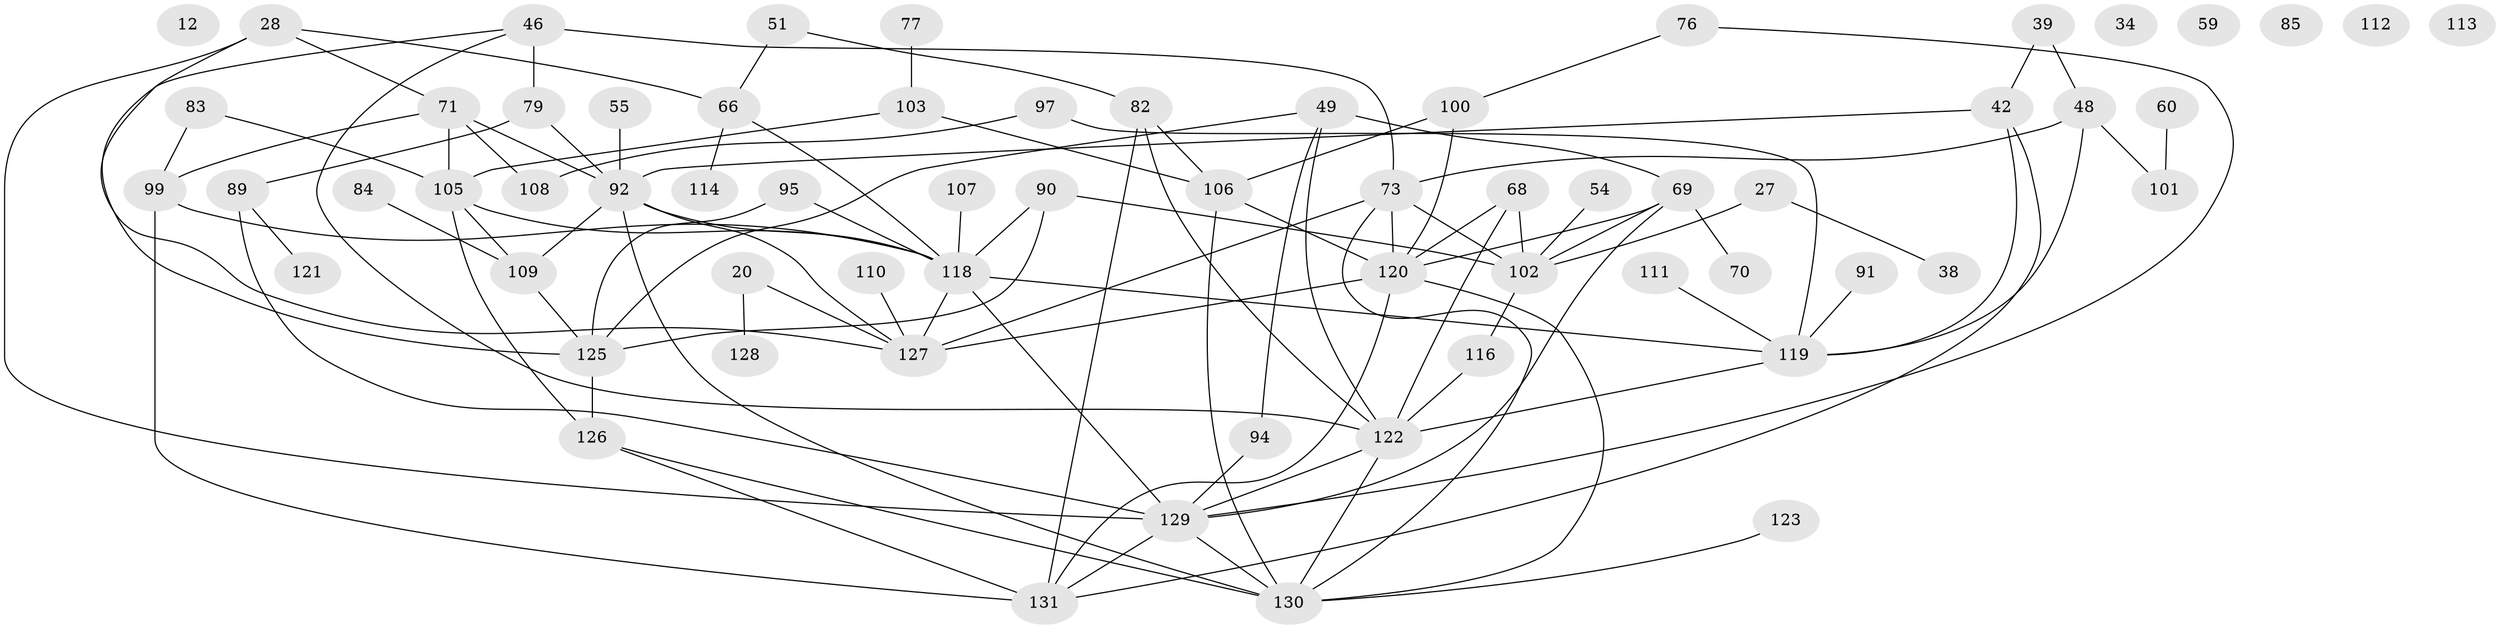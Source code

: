 // original degree distribution, {4: 0.21374045801526717, 2: 0.1984732824427481, 1: 0.1450381679389313, 3: 0.2366412213740458, 0: 0.04580152671755725, 5: 0.09923664122137404, 6: 0.04580152671755725, 7: 0.007633587786259542, 8: 0.007633587786259542}
// Generated by graph-tools (version 1.1) at 2025/39/03/09/25 04:39:37]
// undirected, 65 vertices, 104 edges
graph export_dot {
graph [start="1"]
  node [color=gray90,style=filled];
  12;
  20;
  27;
  28;
  34;
  38;
  39;
  42;
  46;
  48;
  49 [super="+43"];
  51;
  54;
  55;
  59;
  60;
  66;
  68 [super="+21"];
  69 [super="+67"];
  70;
  71 [super="+16"];
  73 [super="+45"];
  76;
  77;
  79;
  82;
  83;
  84;
  85;
  89 [super="+8"];
  90;
  91;
  92 [super="+22+44+81"];
  94;
  95;
  97;
  99;
  100;
  101;
  102 [super="+19"];
  103 [super="+30"];
  105 [super="+14+104"];
  106 [super="+64"];
  107;
  108;
  109;
  110;
  111;
  112;
  113;
  114;
  116 [super="+6"];
  118 [super="+18+117+74"];
  119 [super="+72"];
  120 [super="+78+93"];
  121;
  122 [super="+62+88"];
  123;
  125 [super="+124"];
  126 [super="+58"];
  127 [super="+13+63"];
  128;
  129 [super="+5+80"];
  130 [super="+98+115"];
  131 [super="+86+96"];
  20 -- 128;
  20 -- 127;
  27 -- 38;
  27 -- 102;
  28 -- 66;
  28 -- 129;
  28 -- 71;
  28 -- 127;
  39 -- 42;
  39 -- 48;
  42 -- 131;
  42 -- 119;
  42 -- 92;
  46 -- 73 [weight=2];
  46 -- 79;
  46 -- 125;
  46 -- 122;
  48 -- 73;
  48 -- 101;
  48 -- 119;
  49 -- 122 [weight=2];
  49 -- 125;
  49 -- 94;
  49 -- 69;
  51 -- 66;
  51 -- 82;
  54 -- 102;
  55 -- 92;
  60 -- 101;
  66 -- 114;
  66 -- 118;
  68 -- 102 [weight=2];
  68 -- 122;
  68 -- 120 [weight=2];
  69 -- 70;
  69 -- 120 [weight=2];
  69 -- 129;
  69 -- 102;
  71 -- 99;
  71 -- 108;
  71 -- 105 [weight=2];
  71 -- 92;
  73 -- 130;
  73 -- 102;
  73 -- 127;
  73 -- 120;
  76 -- 100;
  76 -- 129;
  77 -- 103;
  79 -- 89;
  79 -- 92;
  82 -- 122;
  82 -- 131;
  82 -- 106;
  83 -- 99;
  83 -- 105;
  84 -- 109;
  89 -- 121;
  89 -- 129;
  90 -- 102;
  90 -- 125;
  90 -- 118;
  91 -- 119 [weight=2];
  92 -- 130 [weight=2];
  92 -- 109;
  92 -- 127 [weight=2];
  92 -- 118;
  94 -- 129;
  95 -- 125;
  95 -- 118;
  97 -- 108;
  97 -- 119;
  99 -- 118 [weight=2];
  99 -- 131 [weight=2];
  100 -- 120;
  100 -- 106;
  102 -- 116;
  103 -- 105;
  103 -- 106;
  105 -- 118 [weight=4];
  105 -- 109;
  105 -- 126 [weight=2];
  106 -- 120;
  106 -- 130;
  107 -- 118;
  109 -- 125;
  110 -- 127;
  111 -- 119;
  116 -- 122;
  118 -- 127 [weight=3];
  118 -- 119;
  118 -- 129 [weight=3];
  119 -- 122 [weight=3];
  120 -- 130 [weight=2];
  120 -- 131 [weight=2];
  120 -- 127;
  122 -- 130 [weight=2];
  122 -- 129;
  123 -- 130;
  125 -- 126 [weight=2];
  126 -- 131;
  126 -- 130;
  129 -- 131;
  129 -- 130 [weight=2];
}
